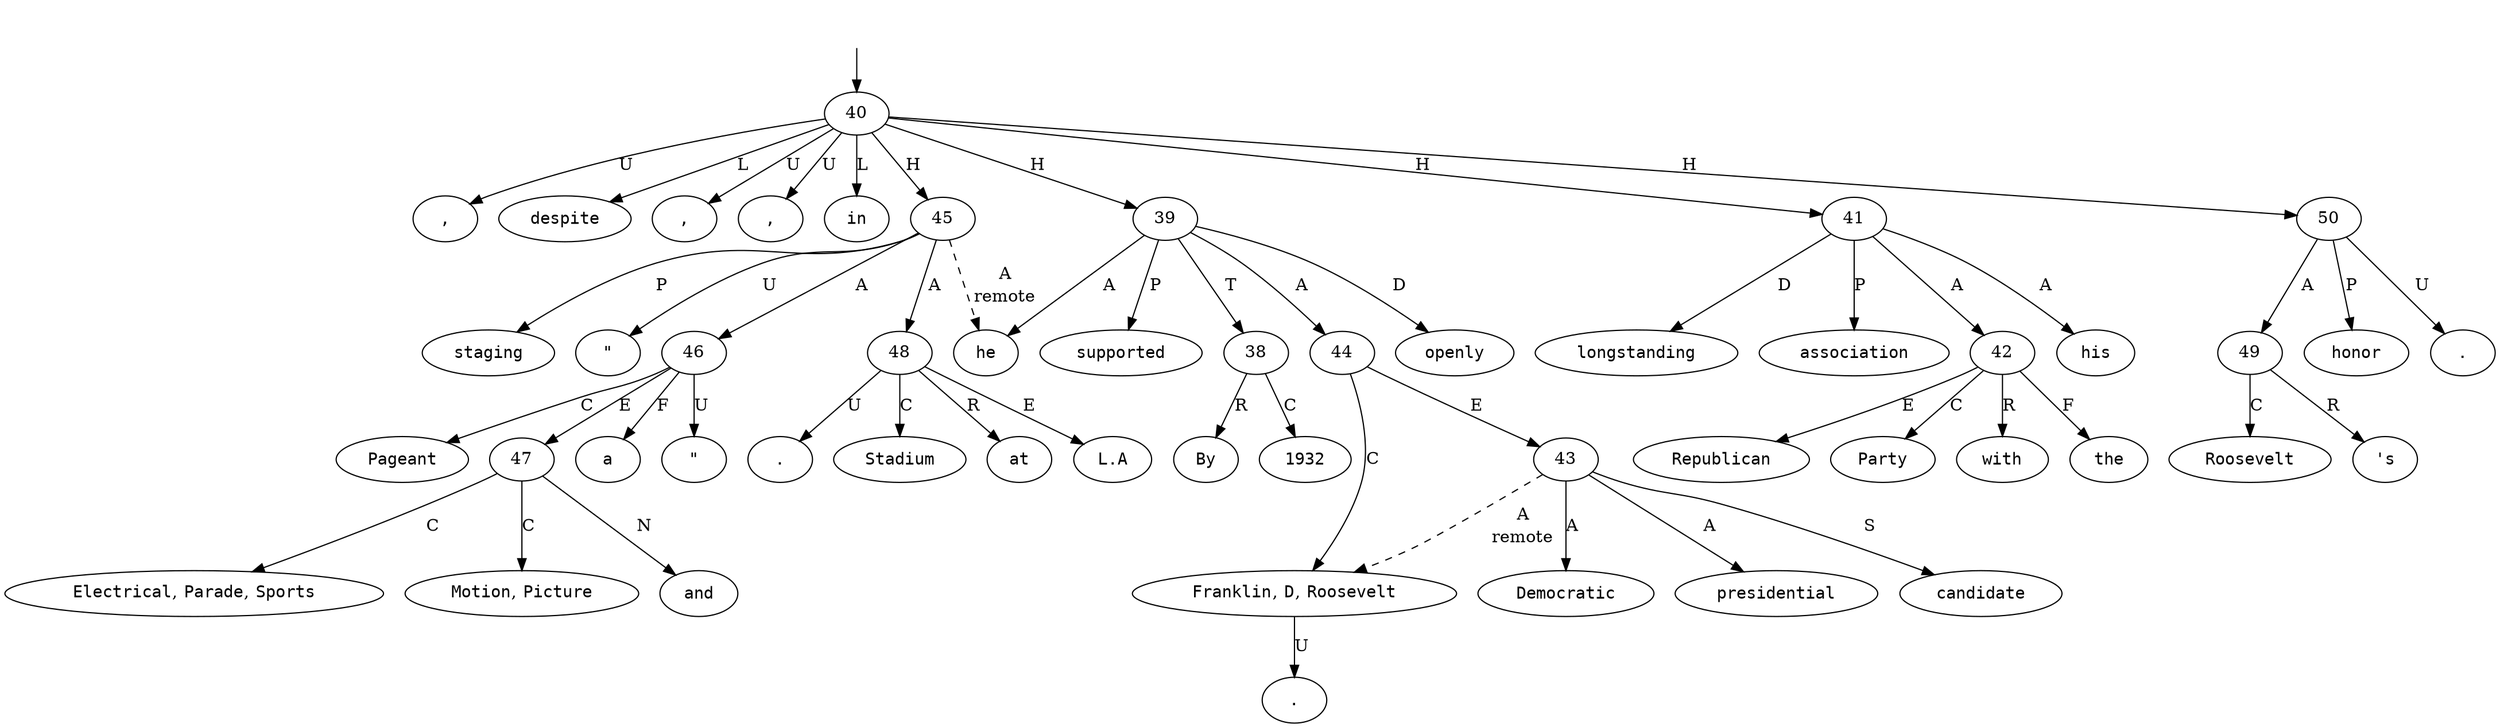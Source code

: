 digraph "541009" {
  top [ style=invis ];
  top -> 40;
  0 [ shape=oval, label=<<table align="center" border="0" cellspacing="0"><tr><td colspan="2"><font face="Courier">By</font></td></tr></table>> ];
  1 [ shape=oval, label=<<table align="center" border="0" cellspacing="0"><tr><td colspan="2"><font face="Courier">1932</font></td></tr></table>> ];
  2 [ shape=oval, label=<<table align="center" border="0" cellspacing="0"><tr><td colspan="2"><font face="Courier">,</font></td></tr></table>> ];
  3 [ shape=oval, label=<<table align="center" border="0" cellspacing="0"><tr><td colspan="2"><font face="Courier">despite</font></td></tr></table>> ];
  4 [ shape=oval, label=<<table align="center" border="0" cellspacing="0"><tr><td colspan="2"><font face="Courier">his</font></td></tr></table>> ];
  5 [ shape=oval, label=<<table align="center" border="0" cellspacing="0"><tr><td colspan="2"><font face="Courier">longstanding</font></td></tr></table>> ];
  6 [ shape=oval, label=<<table align="center" border="0" cellspacing="0"><tr><td colspan="2"><font face="Courier">association</font></td></tr></table>> ];
  7 [ shape=oval, label=<<table align="center" border="0" cellspacing="0"><tr><td colspan="2"><font face="Courier">with</font></td></tr></table>> ];
  8 [ shape=oval, label=<<table align="center" border="0" cellspacing="0"><tr><td colspan="2"><font face="Courier">the</font></td></tr></table>> ];
  9 [ shape=oval, label=<<table align="center" border="0" cellspacing="0"><tr><td colspan="2"><font face="Courier">Republican</font></td></tr></table>> ];
  10 [ shape=oval, label=<<table align="center" border="0" cellspacing="0"><tr><td colspan="2"><font face="Courier">Party</font></td></tr></table>> ];
  11 [ shape=oval, label=<<table align="center" border="0" cellspacing="0"><tr><td colspan="2"><font face="Courier">,</font></td></tr></table>> ];
  12 [ shape=oval, label=<<table align="center" border="0" cellspacing="0"><tr><td colspan="2"><font face="Courier">he</font></td></tr></table>> ];
  13 [ shape=oval, label=<<table align="center" border="0" cellspacing="0"><tr><td colspan="2"><font face="Courier">openly</font></td></tr></table>> ];
  14 [ shape=oval, label=<<table align="center" border="0" cellspacing="0"><tr><td colspan="2"><font face="Courier">supported</font></td></tr></table>> ];
  15 [ shape=oval, label=<<table align="center" border="0" cellspacing="0"><tr><td colspan="2"><font face="Courier">Democratic</font></td></tr></table>> ];
  16 [ shape=oval, label=<<table align="center" border="0" cellspacing="0"><tr><td colspan="2"><font face="Courier">presidential</font></td></tr></table>> ];
  17 [ shape=oval, label=<<table align="center" border="0" cellspacing="0"><tr><td colspan="2"><font face="Courier">candidate</font></td></tr></table>> ];
  18 [ shape=oval, label=<<table align="center" border="0" cellspacing="0"><tr><td colspan="2"><font face="Courier">Franklin</font>,&nbsp;<font face="Courier">D</font>,&nbsp;<font face="Courier">Roosevelt</font></td></tr></table>> ];
  18 -> 19 [ label="U" ];
  19 [ shape=oval, label=<<table align="center" border="0" cellspacing="0"><tr><td colspan="2"><font face="Courier">.</font></td></tr></table>> ];
  20 [ shape=oval, label=<<table align="center" border="0" cellspacing="0"><tr><td colspan="2"><font face="Courier">,</font></td></tr></table>> ];
  21 [ shape=oval, label=<<table align="center" border="0" cellspacing="0"><tr><td colspan="2"><font face="Courier">staging</font></td></tr></table>> ];
  22 [ shape=oval, label=<<table align="center" border="0" cellspacing="0"><tr><td colspan="2"><font face="Courier">a</font></td></tr></table>> ];
  23 [ shape=oval, label=<<table align="center" border="0" cellspacing="0"><tr><td colspan="2"><font face="Courier">&quot;</font></td></tr></table>> ];
  24 [ shape=oval, label=<<table align="center" border="0" cellspacing="0"><tr><td colspan="2"><font face="Courier">Motion</font>,&nbsp;<font face="Courier">Picture</font></td></tr></table>> ];
  25 [ shape=oval, label=<<table align="center" border="0" cellspacing="0"><tr><td colspan="2"><font face="Courier">and</font></td></tr></table>> ];
  26 [ shape=oval, label=<<table align="center" border="0" cellspacing="0"><tr><td colspan="2"><font face="Courier">Electrical</font>,&nbsp;<font face="Courier">Parade</font>,&nbsp;<font face="Courier">Sports</font></td></tr></table>> ];
  27 [ shape=oval, label=<<table align="center" border="0" cellspacing="0"><tr><td colspan="2"><font face="Courier">Pageant</font></td></tr></table>> ];
  28 [ shape=oval, label=<<table align="center" border="0" cellspacing="0"><tr><td colspan="2"><font face="Courier">&quot;</font></td></tr></table>> ];
  29 [ shape=oval, label=<<table align="center" border="0" cellspacing="0"><tr><td colspan="2"><font face="Courier">at</font></td></tr></table>> ];
  30 [ shape=oval, label=<<table align="center" border="0" cellspacing="0"><tr><td colspan="2"><font face="Courier">L.A</font></td></tr></table>> ];
  31 [ shape=oval, label=<<table align="center" border="0" cellspacing="0"><tr><td colspan="2"><font face="Courier">.</font></td></tr></table>> ];
  32 [ shape=oval, label=<<table align="center" border="0" cellspacing="0"><tr><td colspan="2"><font face="Courier">Stadium</font></td></tr></table>> ];
  33 [ shape=oval, label=<<table align="center" border="0" cellspacing="0"><tr><td colspan="2"><font face="Courier">in</font></td></tr></table>> ];
  34 [ shape=oval, label=<<table align="center" border="0" cellspacing="0"><tr><td colspan="2"><font face="Courier">Roosevelt</font></td></tr></table>> ];
  35 [ shape=oval, label=<<table align="center" border="0" cellspacing="0"><tr><td colspan="2"><font face="Courier">&#x27;s</font></td></tr></table>> ];
  36 [ shape=oval, label=<<table align="center" border="0" cellspacing="0"><tr><td colspan="2"><font face="Courier">honor</font></td></tr></table>> ];
  37 [ shape=oval, label=<<table align="center" border="0" cellspacing="0"><tr><td colspan="2"><font face="Courier">.</font></td></tr></table>> ];
  38 -> 1 [ label="C" ];
  38 -> 0 [ label="R" ];
  39 -> 14 [ label="P" ];
  39 -> 12 [ label="A" ];
  39 -> 13 [ label="D" ];
  39 -> 38 [ label="T" ];
  39 -> 44 [ label="A" ];
  40 -> 20 [ label="U" ];
  40 -> 3 [ label="L" ];
  40 -> 11 [ label="U" ];
  40 -> 45 [ label="H" ];
  40 -> 41 [ label="H" ];
  40 -> 33 [ label="L" ];
  40 -> 50 [ label="H" ];
  40 -> 2 [ label="U" ];
  40 -> 39 [ label="H" ];
  41 -> 4 [ label="A" ];
  41 -> 6 [ label="P" ];
  41 -> 5 [ label="D" ];
  41 -> 42 [ label="A" ];
  42 -> 8 [ label="F" ];
  42 -> 9 [ label="E" ];
  42 -> 7 [ label="R" ];
  42 -> 10 [ label="C" ];
  43 -> 15 [ label="A" ];
  43 -> 17 [ label="S" ];
  43 -> 16 [ label="A" ];
  43 -> 18 [ label=<<table align="center" border="0" cellspacing="0"><tr><td colspan="1">A</td></tr><tr><td>remote</td></tr></table>>, style=dashed ];
  44 -> 43 [ label="E" ];
  44 -> 18 [ label="C" ];
  45 -> 28 [ label="U" ];
  45 -> 46 [ label="A" ];
  45 -> 12 [ label=<<table align="center" border="0" cellspacing="0"><tr><td colspan="1">A</td></tr><tr><td>remote</td></tr></table>>, style=dashed ];
  45 -> 21 [ label="P" ];
  45 -> 48 [ label="A" ];
  46 -> 47 [ label="E" ];
  46 -> 23 [ label="U" ];
  46 -> 22 [ label="F" ];
  46 -> 27 [ label="C" ];
  47 -> 24 [ label="C" ];
  47 -> 26 [ label="C" ];
  47 -> 25 [ label="N" ];
  48 -> 32 [ label="C" ];
  48 -> 30 [ label="E" ];
  48 -> 31 [ label="U" ];
  48 -> 29 [ label="R" ];
  49 -> 35 [ label="R" ];
  49 -> 34 [ label="C" ];
  50 -> 36 [ label="P" ];
  50 -> 49 [ label="A" ];
  50 -> 37 [ label="U" ];
}


